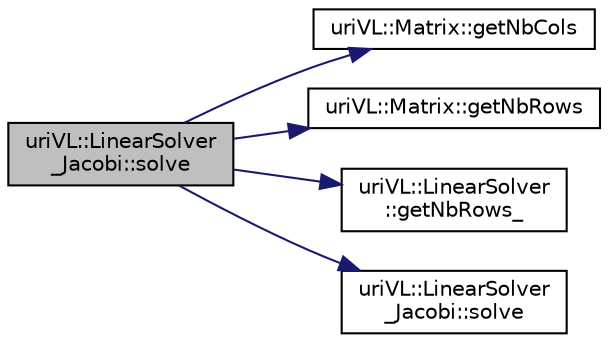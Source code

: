 digraph "uriVL::LinearSolver_Jacobi::solve"
{
  edge [fontname="Helvetica",fontsize="10",labelfontname="Helvetica",labelfontsize="10"];
  node [fontname="Helvetica",fontsize="10",shape=record];
  rankdir="LR";
  Node1 [label="uriVL::LinearSolver\l_Jacobi::solve",height=0.2,width=0.4,color="black", fillcolor="grey75", style="filled", fontcolor="black"];
  Node1 -> Node2 [color="midnightblue",fontsize="10",style="solid",fontname="Helvetica"];
  Node2 [label="uriVL::Matrix::getNbCols",height=0.2,width=0.4,color="black", fillcolor="white", style="filled",URL="$classuriVL_1_1Matrix.html#ad31ec31b060abc8b63e04d670acc1041",tooltip="This function returns a int corresponding to the number of columns in this "];
  Node1 -> Node3 [color="midnightblue",fontsize="10",style="solid",fontname="Helvetica"];
  Node3 [label="uriVL::Matrix::getNbRows",height=0.2,width=0.4,color="black", fillcolor="white", style="filled",URL="$classuriVL_1_1Matrix.html#a15c065f33d719d09ec6158dc46af09aa",tooltip="This function returns a int corresponding to the number of rows in this "];
  Node1 -> Node4 [color="midnightblue",fontsize="10",style="solid",fontname="Helvetica"];
  Node4 [label="uriVL::LinearSolver\l::getNbRows_",height=0.2,width=0.4,color="black", fillcolor="white", style="filled",URL="$classuriVL_1_1LinearSolver.html#a868b3f6b162b3fa07802280db3ed4221",tooltip="Reports the number of rows of the solver&#39;s matrix. "];
  Node1 -> Node5 [color="midnightblue",fontsize="10",style="solid",fontname="Helvetica"];
  Node5 [label="uriVL::LinearSolver\l_Jacobi::solve",height=0.2,width=0.4,color="black", fillcolor="white", style="filled",URL="$classuriVL_1_1LinearSolver__Jacobi.html#a1d77d4221fba32ff1761e1a10d500e3e",tooltip="Solves the SLE for the matrix assigned through the constructor or through a call to setMatrix and the..."];
}
